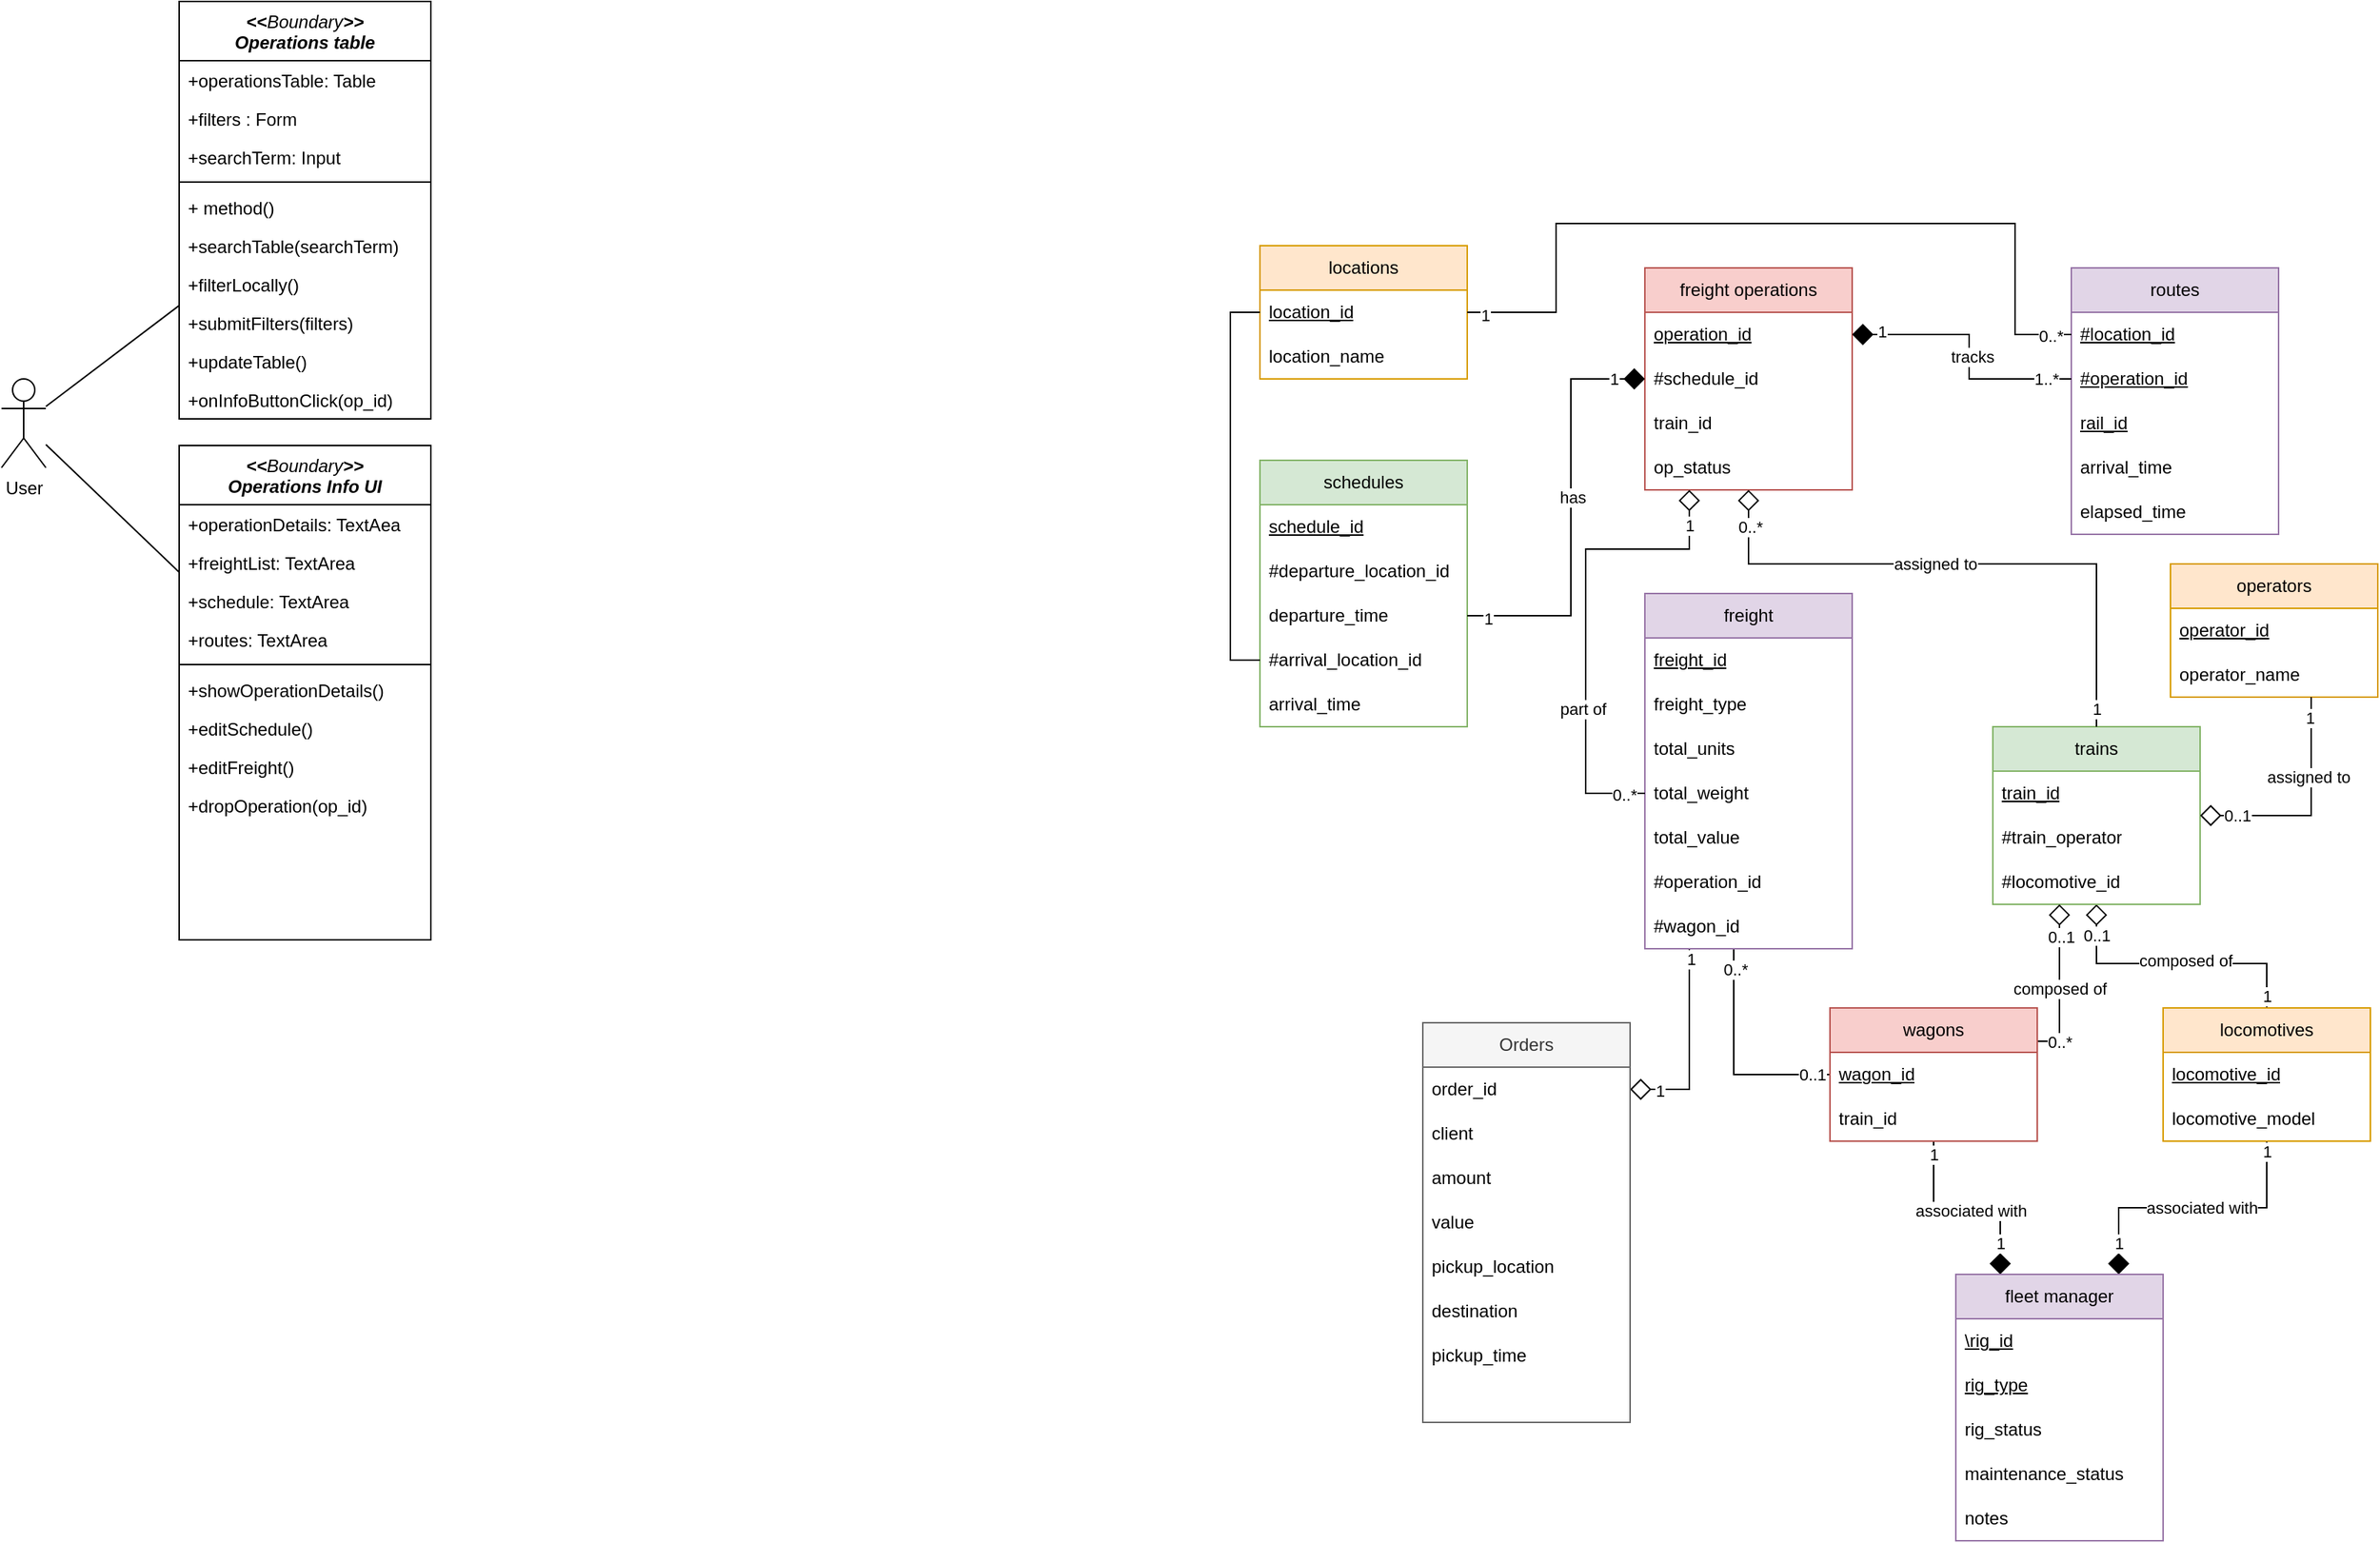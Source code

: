 <mxfile version="24.8.0">
  <diagram name="Page-1" id="gMjgaY1mDzg52uf6RHoy">
    <mxGraphModel dx="2002" dy="604" grid="1" gridSize="10" guides="1" tooltips="1" connect="1" arrows="1" fold="1" page="1" pageScale="1" pageWidth="850" pageHeight="1100" math="0" shadow="0">
      <root>
        <mxCell id="0" />
        <mxCell id="1" parent="0" />
        <mxCell id="dckKvthKJIGiGGlBJJBI-11" value="schedules" style="swimlane;fontStyle=0;childLayout=stackLayout;horizontal=1;startSize=30;horizontalStack=0;resizeParent=1;resizeParentMax=0;resizeLast=0;collapsible=1;marginBottom=0;whiteSpace=wrap;html=1;fillColor=#d5e8d4;strokeColor=#82b366;" parent="1" vertex="1">
          <mxGeometry x="50" y="320" width="140" height="180" as="geometry" />
        </mxCell>
        <mxCell id="dckKvthKJIGiGGlBJJBI-19" value="schedule_id" style="text;strokeColor=none;fillColor=none;align=left;verticalAlign=middle;spacingLeft=4;spacingRight=4;overflow=hidden;points=[[0,0.5],[1,0.5]];portConstraint=eastwest;rotatable=0;whiteSpace=wrap;html=1;fontStyle=4" parent="dckKvthKJIGiGGlBJJBI-11" vertex="1">
          <mxGeometry y="30" width="140" height="30" as="geometry" />
        </mxCell>
        <mxCell id="dckKvthKJIGiGGlBJJBI-12" value="#departure_location_id" style="text;strokeColor=none;fillColor=none;align=left;verticalAlign=middle;spacingLeft=4;spacingRight=4;overflow=hidden;points=[[0,0.5],[1,0.5]];portConstraint=eastwest;rotatable=0;whiteSpace=wrap;html=1;" parent="dckKvthKJIGiGGlBJJBI-11" vertex="1">
          <mxGeometry y="60" width="140" height="30" as="geometry" />
        </mxCell>
        <mxCell id="dckKvthKJIGiGGlBJJBI-13" value="departure_time" style="text;strokeColor=none;fillColor=none;align=left;verticalAlign=middle;spacingLeft=4;spacingRight=4;overflow=hidden;points=[[0,0.5],[1,0.5]];portConstraint=eastwest;rotatable=0;whiteSpace=wrap;html=1;" parent="dckKvthKJIGiGGlBJJBI-11" vertex="1">
          <mxGeometry y="90" width="140" height="30" as="geometry" />
        </mxCell>
        <mxCell id="dckKvthKJIGiGGlBJJBI-14" value="#arrival_location_id" style="text;strokeColor=none;fillColor=none;align=left;verticalAlign=middle;spacingLeft=4;spacingRight=4;overflow=hidden;points=[[0,0.5],[1,0.5]];portConstraint=eastwest;rotatable=0;whiteSpace=wrap;html=1;" parent="dckKvthKJIGiGGlBJJBI-11" vertex="1">
          <mxGeometry y="120" width="140" height="30" as="geometry" />
        </mxCell>
        <mxCell id="dckKvthKJIGiGGlBJJBI-15" value="arrival_time" style="text;strokeColor=none;fillColor=none;align=left;verticalAlign=middle;spacingLeft=4;spacingRight=4;overflow=hidden;points=[[0,0.5],[1,0.5]];portConstraint=eastwest;rotatable=0;whiteSpace=wrap;html=1;" parent="dckKvthKJIGiGGlBJJBI-11" vertex="1">
          <mxGeometry y="150" width="140" height="30" as="geometry" />
        </mxCell>
        <mxCell id="mVoGDaymORGoU1Vep1Mt-3" value="" style="edgeStyle=orthogonalEdgeStyle;rounded=0;orthogonalLoop=1;jettySize=auto;html=1;endArrow=diamond;endFill=0;endSize=12;" parent="1" source="dckKvthKJIGiGGlBJJBI-21" target="dckKvthKJIGiGGlBJJBI-63" edge="1">
          <mxGeometry relative="1" as="geometry" />
        </mxCell>
        <mxCell id="mVoGDaymORGoU1Vep1Mt-32" value="0..1" style="edgeLabel;html=1;align=center;verticalAlign=middle;resizable=0;points=[];" parent="mVoGDaymORGoU1Vep1Mt-3" vertex="1" connectable="0">
          <mxGeometry x="0.777" relative="1" as="geometry">
            <mxPoint as="offset" />
          </mxGeometry>
        </mxCell>
        <mxCell id="mVoGDaymORGoU1Vep1Mt-34" value="1" style="edgeLabel;html=1;align=center;verticalAlign=middle;resizable=0;points=[];" parent="mVoGDaymORGoU1Vep1Mt-3" vertex="1" connectable="0">
          <mxGeometry x="-0.907" relative="1" as="geometry">
            <mxPoint as="offset" />
          </mxGeometry>
        </mxCell>
        <mxCell id="mVoGDaymORGoU1Vep1Mt-54" value="composed of" style="edgeLabel;html=1;align=center;verticalAlign=middle;resizable=0;points=[];" parent="mVoGDaymORGoU1Vep1Mt-3" vertex="1" connectable="0">
          <mxGeometry x="-0.08" y="-2" relative="1" as="geometry">
            <mxPoint as="offset" />
          </mxGeometry>
        </mxCell>
        <mxCell id="mVoGDaymORGoU1Vep1Mt-9" style="edgeStyle=orthogonalEdgeStyle;rounded=0;orthogonalLoop=1;jettySize=auto;html=1;endArrow=diamond;endFill=1;endSize=12;" parent="1" source="dckKvthKJIGiGGlBJJBI-21" target="EsTHJTI4ClWtqilvmGCg-6" edge="1">
          <mxGeometry relative="1" as="geometry">
            <Array as="points">
              <mxPoint x="730" y="825" />
              <mxPoint x="630" y="825" />
            </Array>
          </mxGeometry>
        </mxCell>
        <mxCell id="mVoGDaymORGoU1Vep1Mt-16" value="1" style="edgeLabel;html=1;align=center;verticalAlign=middle;resizable=0;points=[];" parent="mVoGDaymORGoU1Vep1Mt-9" vertex="1" connectable="0">
          <mxGeometry x="-0.926" relative="1" as="geometry">
            <mxPoint as="offset" />
          </mxGeometry>
        </mxCell>
        <mxCell id="mVoGDaymORGoU1Vep1Mt-22" value="1" style="edgeLabel;html=1;align=center;verticalAlign=middle;resizable=0;points=[];" parent="mVoGDaymORGoU1Vep1Mt-9" vertex="1" connectable="0">
          <mxGeometry x="0.775" relative="1" as="geometry">
            <mxPoint as="offset" />
          </mxGeometry>
        </mxCell>
        <mxCell id="mVoGDaymORGoU1Vep1Mt-55" value="associated with" style="edgeLabel;html=1;align=center;verticalAlign=middle;resizable=0;points=[];" parent="mVoGDaymORGoU1Vep1Mt-9" vertex="1" connectable="0">
          <mxGeometry x="-0.058" relative="1" as="geometry">
            <mxPoint as="offset" />
          </mxGeometry>
        </mxCell>
        <mxCell id="dckKvthKJIGiGGlBJJBI-21" value="locomotives" style="swimlane;fontStyle=0;childLayout=stackLayout;horizontal=1;startSize=30;horizontalStack=0;resizeParent=1;resizeParentMax=0;resizeLast=0;collapsible=1;marginBottom=0;whiteSpace=wrap;html=1;fillColor=#ffe6cc;strokeColor=#d79b00;" parent="1" vertex="1">
          <mxGeometry x="660" y="690" width="140" height="90" as="geometry" />
        </mxCell>
        <mxCell id="dckKvthKJIGiGGlBJJBI-22" value="locomotive_id" style="text;strokeColor=none;fillColor=none;align=left;verticalAlign=middle;spacingLeft=4;spacingRight=4;overflow=hidden;points=[[0,0.5],[1,0.5]];portConstraint=eastwest;rotatable=0;whiteSpace=wrap;html=1;fontStyle=4" parent="dckKvthKJIGiGGlBJJBI-21" vertex="1">
          <mxGeometry y="30" width="140" height="30" as="geometry" />
        </mxCell>
        <mxCell id="dckKvthKJIGiGGlBJJBI-23" value="locomotive_model" style="text;strokeColor=none;fillColor=none;align=left;verticalAlign=middle;spacingLeft=4;spacingRight=4;overflow=hidden;points=[[0,0.5],[1,0.5]];portConstraint=eastwest;rotatable=0;whiteSpace=wrap;html=1;" parent="dckKvthKJIGiGGlBJJBI-21" vertex="1">
          <mxGeometry y="60" width="140" height="30" as="geometry" />
        </mxCell>
        <mxCell id="dckKvthKJIGiGGlBJJBI-26" value="freight operations" style="swimlane;fontStyle=0;childLayout=stackLayout;horizontal=1;startSize=30;horizontalStack=0;resizeParent=1;resizeParentMax=0;resizeLast=0;collapsible=1;marginBottom=0;whiteSpace=wrap;html=1;fillColor=#f8cecc;strokeColor=#b85450;" parent="1" vertex="1">
          <mxGeometry x="310" y="190" width="140" height="150" as="geometry" />
        </mxCell>
        <mxCell id="dckKvthKJIGiGGlBJJBI-27" value="operation_id" style="text;strokeColor=none;fillColor=none;align=left;verticalAlign=middle;spacingLeft=4;spacingRight=4;overflow=hidden;points=[[0,0.5],[1,0.5]];portConstraint=eastwest;rotatable=0;whiteSpace=wrap;html=1;fontStyle=4" parent="dckKvthKJIGiGGlBJJBI-26" vertex="1">
          <mxGeometry y="30" width="140" height="30" as="geometry" />
        </mxCell>
        <mxCell id="dckKvthKJIGiGGlBJJBI-28" value="#schedule_id" style="text;strokeColor=none;fillColor=none;align=left;verticalAlign=middle;spacingLeft=4;spacingRight=4;overflow=hidden;points=[[0,0.5],[1,0.5]];portConstraint=eastwest;rotatable=0;whiteSpace=wrap;html=1;" parent="dckKvthKJIGiGGlBJJBI-26" vertex="1">
          <mxGeometry y="60" width="140" height="30" as="geometry" />
        </mxCell>
        <mxCell id="dckKvthKJIGiGGlBJJBI-30" value="train_id" style="text;strokeColor=none;fillColor=none;align=left;verticalAlign=middle;spacingLeft=4;spacingRight=4;overflow=hidden;points=[[0,0.5],[1,0.5]];portConstraint=eastwest;rotatable=0;whiteSpace=wrap;html=1;" parent="dckKvthKJIGiGGlBJJBI-26" vertex="1">
          <mxGeometry y="90" width="140" height="30" as="geometry" />
        </mxCell>
        <mxCell id="dckKvthKJIGiGGlBJJBI-84" value="op_status" style="text;strokeColor=none;fillColor=none;align=left;verticalAlign=middle;spacingLeft=4;spacingRight=4;overflow=hidden;points=[[0,0.5],[1,0.5]];portConstraint=eastwest;rotatable=0;whiteSpace=wrap;html=1;" parent="dckKvthKJIGiGGlBJJBI-26" vertex="1">
          <mxGeometry y="120" width="140" height="30" as="geometry" />
        </mxCell>
        <mxCell id="dckKvthKJIGiGGlBJJBI-34" value="routes" style="swimlane;fontStyle=0;childLayout=stackLayout;horizontal=1;startSize=30;horizontalStack=0;resizeParent=1;resizeParentMax=0;resizeLast=0;collapsible=1;marginBottom=0;whiteSpace=wrap;html=1;fillColor=#e1d5e7;strokeColor=#9673a6;" parent="1" vertex="1">
          <mxGeometry x="598" y="190" width="140" height="180" as="geometry" />
        </mxCell>
        <mxCell id="dckKvthKJIGiGGlBJJBI-35" value="#location_id" style="text;strokeColor=none;fillColor=none;align=left;verticalAlign=middle;spacingLeft=4;spacingRight=4;overflow=hidden;points=[[0,0.5],[1,0.5]];portConstraint=eastwest;rotatable=0;whiteSpace=wrap;html=1;fontStyle=4" parent="dckKvthKJIGiGGlBJJBI-34" vertex="1">
          <mxGeometry y="30" width="140" height="30" as="geometry" />
        </mxCell>
        <mxCell id="dckKvthKJIGiGGlBJJBI-38" value="#operation_id" style="text;strokeColor=none;fillColor=none;align=left;verticalAlign=middle;spacingLeft=4;spacingRight=4;overflow=hidden;points=[[0,0.5],[1,0.5]];portConstraint=eastwest;rotatable=0;whiteSpace=wrap;html=1;fontStyle=4" parent="dckKvthKJIGiGGlBJJBI-34" vertex="1">
          <mxGeometry y="60" width="140" height="30" as="geometry" />
        </mxCell>
        <mxCell id="dckKvthKJIGiGGlBJJBI-103" value="&lt;div&gt;rail_id&lt;/div&gt;" style="text;strokeColor=none;fillColor=none;align=left;verticalAlign=middle;spacingLeft=4;spacingRight=4;overflow=hidden;points=[[0,0.5],[1,0.5]];portConstraint=eastwest;rotatable=0;whiteSpace=wrap;html=1;fontStyle=4" parent="dckKvthKJIGiGGlBJJBI-34" vertex="1">
          <mxGeometry y="90" width="140" height="30" as="geometry" />
        </mxCell>
        <mxCell id="dckKvthKJIGiGGlBJJBI-36" value="arrival_time" style="text;strokeColor=none;fillColor=none;align=left;verticalAlign=middle;spacingLeft=4;spacingRight=4;overflow=hidden;points=[[0,0.5],[1,0.5]];portConstraint=eastwest;rotatable=0;whiteSpace=wrap;html=1;" parent="dckKvthKJIGiGGlBJJBI-34" vertex="1">
          <mxGeometry y="120" width="140" height="30" as="geometry" />
        </mxCell>
        <mxCell id="dckKvthKJIGiGGlBJJBI-37" value="elapsed_time" style="text;strokeColor=none;fillColor=none;align=left;verticalAlign=middle;spacingLeft=4;spacingRight=4;overflow=hidden;points=[[0,0.5],[1,0.5]];portConstraint=eastwest;rotatable=0;whiteSpace=wrap;html=1;" parent="dckKvthKJIGiGGlBJJBI-34" vertex="1">
          <mxGeometry y="150" width="140" height="30" as="geometry" />
        </mxCell>
        <mxCell id="dckKvthKJIGiGGlBJJBI-39" style="edgeStyle=orthogonalEdgeStyle;rounded=0;orthogonalLoop=1;jettySize=auto;html=1;exitX=0;exitY=0.5;exitDx=0;exitDy=0;entryX=1;entryY=0.5;entryDx=0;entryDy=0;endArrow=diamond;endFill=1;endSize=12;" parent="1" source="dckKvthKJIGiGGlBJJBI-38" target="dckKvthKJIGiGGlBJJBI-27" edge="1">
          <mxGeometry relative="1" as="geometry" />
        </mxCell>
        <mxCell id="mVoGDaymORGoU1Vep1Mt-23" value="1" style="edgeLabel;html=1;align=center;verticalAlign=middle;resizable=0;points=[];" parent="dckKvthKJIGiGGlBJJBI-39" vertex="1" connectable="0">
          <mxGeometry x="0.752" y="-2" relative="1" as="geometry">
            <mxPoint x="-2" as="offset" />
          </mxGeometry>
        </mxCell>
        <mxCell id="mVoGDaymORGoU1Vep1Mt-24" value="1..*" style="edgeLabel;html=1;align=center;verticalAlign=middle;resizable=0;points=[];" parent="dckKvthKJIGiGGlBJJBI-39" vertex="1" connectable="0">
          <mxGeometry x="-0.892" relative="1" as="geometry">
            <mxPoint x="-8" as="offset" />
          </mxGeometry>
        </mxCell>
        <mxCell id="mVoGDaymORGoU1Vep1Mt-48" value="tracks" style="edgeLabel;html=1;align=center;verticalAlign=middle;resizable=0;points=[];" parent="dckKvthKJIGiGGlBJJBI-39" vertex="1" connectable="0">
          <mxGeometry x="-0.054" y="-2" relative="1" as="geometry">
            <mxPoint as="offset" />
          </mxGeometry>
        </mxCell>
        <mxCell id="mVoGDaymORGoU1Vep1Mt-10" style="edgeStyle=orthogonalEdgeStyle;rounded=0;orthogonalLoop=1;jettySize=auto;html=1;endArrow=none;endFill=0;" parent="1" source="dckKvthKJIGiGGlBJJBI-56" target="dckKvthKJIGiGGlBJJBI-70" edge="1">
          <mxGeometry relative="1" as="geometry">
            <Array as="points">
              <mxPoint x="370" y="735" />
            </Array>
          </mxGeometry>
        </mxCell>
        <mxCell id="mVoGDaymORGoU1Vep1Mt-43" value="0..1" style="edgeLabel;html=1;align=center;verticalAlign=middle;resizable=0;points=[];" parent="mVoGDaymORGoU1Vep1Mt-10" vertex="1" connectable="0">
          <mxGeometry x="0.833" relative="1" as="geometry">
            <mxPoint as="offset" />
          </mxGeometry>
        </mxCell>
        <mxCell id="mVoGDaymORGoU1Vep1Mt-44" value="0..*" style="edgeLabel;html=1;align=center;verticalAlign=middle;resizable=0;points=[];" parent="mVoGDaymORGoU1Vep1Mt-10" vertex="1" connectable="0">
          <mxGeometry x="-0.822" y="1" relative="1" as="geometry">
            <mxPoint as="offset" />
          </mxGeometry>
        </mxCell>
        <mxCell id="mVoGDaymORGoU1Vep1Mt-66" style="edgeStyle=orthogonalEdgeStyle;rounded=0;orthogonalLoop=1;jettySize=auto;html=1;endArrow=diamond;endFill=0;endSize=12;" parent="1" source="dckKvthKJIGiGGlBJJBI-56" target="mVoGDaymORGoU1Vep1Mt-58" edge="1">
          <mxGeometry relative="1" as="geometry">
            <Array as="points">
              <mxPoint x="340" y="745" />
              <mxPoint x="300" y="745" />
            </Array>
          </mxGeometry>
        </mxCell>
        <mxCell id="mVoGDaymORGoU1Vep1Mt-67" value="1" style="edgeLabel;html=1;align=center;verticalAlign=middle;resizable=0;points=[];" parent="mVoGDaymORGoU1Vep1Mt-66" vertex="1" connectable="0">
          <mxGeometry x="-0.896" y="1" relative="1" as="geometry">
            <mxPoint as="offset" />
          </mxGeometry>
        </mxCell>
        <mxCell id="mVoGDaymORGoU1Vep1Mt-68" value="1" style="edgeLabel;html=1;align=center;verticalAlign=middle;resizable=0;points=[];" parent="mVoGDaymORGoU1Vep1Mt-66" vertex="1" connectable="0">
          <mxGeometry x="0.805" y="1" relative="1" as="geometry">
            <mxPoint x="7" as="offset" />
          </mxGeometry>
        </mxCell>
        <mxCell id="dckKvthKJIGiGGlBJJBI-56" value="freight" style="swimlane;fontStyle=0;childLayout=stackLayout;horizontal=1;startSize=30;horizontalStack=0;resizeParent=1;resizeParentMax=0;resizeLast=0;collapsible=1;marginBottom=0;whiteSpace=wrap;html=1;fillColor=#e1d5e7;strokeColor=#9673a6;" parent="1" vertex="1">
          <mxGeometry x="310" y="410" width="140" height="240" as="geometry" />
        </mxCell>
        <mxCell id="dckKvthKJIGiGGlBJJBI-57" value="freight_id" style="text;strokeColor=none;fillColor=none;align=left;verticalAlign=middle;spacingLeft=4;spacingRight=4;overflow=hidden;points=[[0,0.5],[1,0.5]];portConstraint=eastwest;rotatable=0;whiteSpace=wrap;html=1;fontStyle=4" parent="dckKvthKJIGiGGlBJJBI-56" vertex="1">
          <mxGeometry y="30" width="140" height="30" as="geometry" />
        </mxCell>
        <mxCell id="dckKvthKJIGiGGlBJJBI-58" value="freight_type" style="text;strokeColor=none;fillColor=none;align=left;verticalAlign=middle;spacingLeft=4;spacingRight=4;overflow=hidden;points=[[0,0.5],[1,0.5]];portConstraint=eastwest;rotatable=0;whiteSpace=wrap;html=1;" parent="dckKvthKJIGiGGlBJJBI-56" vertex="1">
          <mxGeometry y="60" width="140" height="30" as="geometry" />
        </mxCell>
        <mxCell id="dckKvthKJIGiGGlBJJBI-59" value="total_units" style="text;strokeColor=none;fillColor=none;align=left;verticalAlign=middle;spacingLeft=4;spacingRight=4;overflow=hidden;points=[[0,0.5],[1,0.5]];portConstraint=eastwest;rotatable=0;whiteSpace=wrap;html=1;" parent="dckKvthKJIGiGGlBJJBI-56" vertex="1">
          <mxGeometry y="90" width="140" height="30" as="geometry" />
        </mxCell>
        <mxCell id="dckKvthKJIGiGGlBJJBI-60" value="total_weight" style="text;strokeColor=none;fillColor=none;align=left;verticalAlign=middle;spacingLeft=4;spacingRight=4;overflow=hidden;points=[[0,0.5],[1,0.5]];portConstraint=eastwest;rotatable=0;whiteSpace=wrap;html=1;" parent="dckKvthKJIGiGGlBJJBI-56" vertex="1">
          <mxGeometry y="120" width="140" height="30" as="geometry" />
        </mxCell>
        <mxCell id="dckKvthKJIGiGGlBJJBI-61" value="total_value" style="text;strokeColor=none;fillColor=none;align=left;verticalAlign=middle;spacingLeft=4;spacingRight=4;overflow=hidden;points=[[0,0.5],[1,0.5]];portConstraint=eastwest;rotatable=0;whiteSpace=wrap;html=1;" parent="dckKvthKJIGiGGlBJJBI-56" vertex="1">
          <mxGeometry y="150" width="140" height="30" as="geometry" />
        </mxCell>
        <mxCell id="dckKvthKJIGiGGlBJJBI-85" value="#operation_id" style="text;strokeColor=none;fillColor=none;align=left;verticalAlign=middle;spacingLeft=4;spacingRight=4;overflow=hidden;points=[[0,0.5],[1,0.5]];portConstraint=eastwest;rotatable=0;whiteSpace=wrap;html=1;" parent="dckKvthKJIGiGGlBJJBI-56" vertex="1">
          <mxGeometry y="180" width="140" height="30" as="geometry" />
        </mxCell>
        <mxCell id="dckKvthKJIGiGGlBJJBI-86" value="#wagon_id" style="text;strokeColor=none;fillColor=none;align=left;verticalAlign=middle;spacingLeft=4;spacingRight=4;overflow=hidden;points=[[0,0.5],[1,0.5]];portConstraint=eastwest;rotatable=0;whiteSpace=wrap;html=1;" parent="dckKvthKJIGiGGlBJJBI-56" vertex="1">
          <mxGeometry y="210" width="140" height="30" as="geometry" />
        </mxCell>
        <mxCell id="dckKvthKJIGiGGlBJJBI-62" style="edgeStyle=orthogonalEdgeStyle;rounded=0;orthogonalLoop=1;jettySize=auto;html=1;exitX=0;exitY=0.5;exitDx=0;exitDy=0;entryX=0;entryY=0.5;entryDx=0;entryDy=0;" parent="1" target="dckKvthKJIGiGGlBJJBI-57" edge="1">
          <mxGeometry relative="1" as="geometry" />
        </mxCell>
        <mxCell id="dckKvthKJIGiGGlBJJBI-63" value="trains" style="swimlane;fontStyle=0;childLayout=stackLayout;horizontal=1;startSize=30;horizontalStack=0;resizeParent=1;resizeParentMax=0;resizeLast=0;collapsible=1;marginBottom=0;whiteSpace=wrap;html=1;fillColor=#d5e8d4;strokeColor=#82b366;" parent="1" vertex="1">
          <mxGeometry x="545" y="500" width="140" height="120" as="geometry" />
        </mxCell>
        <mxCell id="dckKvthKJIGiGGlBJJBI-64" value="train_id" style="text;strokeColor=none;fillColor=none;align=left;verticalAlign=middle;spacingLeft=4;spacingRight=4;overflow=hidden;points=[[0,0.5],[1,0.5]];portConstraint=eastwest;rotatable=0;whiteSpace=wrap;html=1;fontStyle=4" parent="dckKvthKJIGiGGlBJJBI-63" vertex="1">
          <mxGeometry y="30" width="140" height="30" as="geometry" />
        </mxCell>
        <mxCell id="dckKvthKJIGiGGlBJJBI-65" value="#train_operator" style="text;strokeColor=none;fillColor=none;align=left;verticalAlign=middle;spacingLeft=4;spacingRight=4;overflow=hidden;points=[[0,0.5],[1,0.5]];portConstraint=eastwest;rotatable=0;whiteSpace=wrap;html=1;" parent="dckKvthKJIGiGGlBJJBI-63" vertex="1">
          <mxGeometry y="60" width="140" height="30" as="geometry" />
        </mxCell>
        <mxCell id="dckKvthKJIGiGGlBJJBI-66" value="#locomotive_id" style="text;strokeColor=none;fillColor=none;align=left;verticalAlign=middle;spacingLeft=4;spacingRight=4;overflow=hidden;points=[[0,0.5],[1,0.5]];portConstraint=eastwest;rotatable=0;whiteSpace=wrap;html=1;" parent="dckKvthKJIGiGGlBJJBI-63" vertex="1">
          <mxGeometry y="90" width="140" height="30" as="geometry" />
        </mxCell>
        <mxCell id="mVoGDaymORGoU1Vep1Mt-2" style="edgeStyle=orthogonalEdgeStyle;rounded=0;orthogonalLoop=1;jettySize=auto;html=1;exitX=1;exitY=0.25;exitDx=0;exitDy=0;endArrow=diamond;endFill=0;endSize=12;" parent="1" source="dckKvthKJIGiGGlBJJBI-70" target="dckKvthKJIGiGGlBJJBI-63" edge="1">
          <mxGeometry relative="1" as="geometry">
            <Array as="points">
              <mxPoint x="590" y="713" />
            </Array>
          </mxGeometry>
        </mxCell>
        <mxCell id="mVoGDaymORGoU1Vep1Mt-35" value="0..1" style="edgeLabel;html=1;align=center;verticalAlign=middle;resizable=0;points=[];" parent="mVoGDaymORGoU1Vep1Mt-2" vertex="1" connectable="0">
          <mxGeometry x="0.595" y="-1" relative="1" as="geometry">
            <mxPoint as="offset" />
          </mxGeometry>
        </mxCell>
        <mxCell id="mVoGDaymORGoU1Vep1Mt-37" value="0..*" style="edgeLabel;html=1;align=center;verticalAlign=middle;resizable=0;points=[];" parent="mVoGDaymORGoU1Vep1Mt-2" vertex="1" connectable="0">
          <mxGeometry x="-0.721" relative="1" as="geometry">
            <mxPoint as="offset" />
          </mxGeometry>
        </mxCell>
        <mxCell id="mVoGDaymORGoU1Vep1Mt-53" value="composed of" style="edgeLabel;html=1;align=center;verticalAlign=middle;resizable=0;points=[];" parent="mVoGDaymORGoU1Vep1Mt-2" vertex="1" connectable="0">
          <mxGeometry x="-0.064" relative="1" as="geometry">
            <mxPoint as="offset" />
          </mxGeometry>
        </mxCell>
        <mxCell id="mVoGDaymORGoU1Vep1Mt-8" style="edgeStyle=orthogonalEdgeStyle;rounded=0;orthogonalLoop=1;jettySize=auto;html=1;endArrow=diamond;endFill=1;endSize=12;" parent="1" source="dckKvthKJIGiGGlBJJBI-70" target="EsTHJTI4ClWtqilvmGCg-6" edge="1">
          <mxGeometry relative="1" as="geometry">
            <Array as="points">
              <mxPoint x="505" y="825" />
              <mxPoint x="550" y="825" />
            </Array>
          </mxGeometry>
        </mxCell>
        <mxCell id="mVoGDaymORGoU1Vep1Mt-18" value="&lt;div&gt;1&lt;/div&gt;" style="edgeLabel;html=1;align=center;verticalAlign=middle;resizable=0;points=[];" parent="mVoGDaymORGoU1Vep1Mt-8" vertex="1" connectable="0">
          <mxGeometry x="-0.873" relative="1" as="geometry">
            <mxPoint as="offset" />
          </mxGeometry>
        </mxCell>
        <mxCell id="mVoGDaymORGoU1Vep1Mt-21" value="1" style="edgeLabel;html=1;align=center;verticalAlign=middle;resizable=0;points=[];" parent="mVoGDaymORGoU1Vep1Mt-8" vertex="1" connectable="0">
          <mxGeometry x="0.689" relative="1" as="geometry">
            <mxPoint as="offset" />
          </mxGeometry>
        </mxCell>
        <mxCell id="mVoGDaymORGoU1Vep1Mt-56" value="associated with" style="edgeLabel;html=1;align=center;verticalAlign=middle;resizable=0;points=[];" parent="mVoGDaymORGoU1Vep1Mt-8" vertex="1" connectable="0">
          <mxGeometry x="0.033" y="-2" relative="1" as="geometry">
            <mxPoint as="offset" />
          </mxGeometry>
        </mxCell>
        <mxCell id="dckKvthKJIGiGGlBJJBI-70" value="wagons" style="swimlane;fontStyle=0;childLayout=stackLayout;horizontal=1;startSize=30;horizontalStack=0;resizeParent=1;resizeParentMax=0;resizeLast=0;collapsible=1;marginBottom=0;whiteSpace=wrap;html=1;fillColor=#f8cecc;strokeColor=#b85450;" parent="1" vertex="1">
          <mxGeometry x="435" y="690" width="140" height="90" as="geometry" />
        </mxCell>
        <mxCell id="dckKvthKJIGiGGlBJJBI-71" value="wagon_id" style="text;strokeColor=none;fillColor=none;align=left;verticalAlign=middle;spacingLeft=4;spacingRight=4;overflow=hidden;points=[[0,0.5],[1,0.5]];portConstraint=eastwest;rotatable=0;whiteSpace=wrap;html=1;fontStyle=4" parent="dckKvthKJIGiGGlBJJBI-70" vertex="1">
          <mxGeometry y="30" width="140" height="30" as="geometry" />
        </mxCell>
        <mxCell id="dckKvthKJIGiGGlBJJBI-73" value="train_id" style="text;strokeColor=none;fillColor=none;align=left;verticalAlign=middle;spacingLeft=4;spacingRight=4;overflow=hidden;points=[[0,0.5],[1,0.5]];portConstraint=eastwest;rotatable=0;whiteSpace=wrap;html=1;" parent="dckKvthKJIGiGGlBJJBI-70" vertex="1">
          <mxGeometry y="60" width="140" height="30" as="geometry" />
        </mxCell>
        <mxCell id="dckKvthKJIGiGGlBJJBI-76" value="operators" style="swimlane;fontStyle=0;childLayout=stackLayout;horizontal=1;startSize=30;horizontalStack=0;resizeParent=1;resizeParentMax=0;resizeLast=0;collapsible=1;marginBottom=0;whiteSpace=wrap;html=1;fillColor=#ffe6cc;strokeColor=#d79b00;" parent="1" vertex="1">
          <mxGeometry x="665" y="390" width="140" height="90" as="geometry" />
        </mxCell>
        <mxCell id="dckKvthKJIGiGGlBJJBI-77" value="operator_id" style="text;strokeColor=none;fillColor=none;align=left;verticalAlign=middle;spacingLeft=4;spacingRight=4;overflow=hidden;points=[[0,0.5],[1,0.5]];portConstraint=eastwest;rotatable=0;whiteSpace=wrap;html=1;fontStyle=4" parent="dckKvthKJIGiGGlBJJBI-76" vertex="1">
          <mxGeometry y="30" width="140" height="30" as="geometry" />
        </mxCell>
        <mxCell id="dckKvthKJIGiGGlBJJBI-78" value="operator_name" style="text;strokeColor=none;fillColor=none;align=left;verticalAlign=middle;spacingLeft=4;spacingRight=4;overflow=hidden;points=[[0,0.5],[1,0.5]];portConstraint=eastwest;rotatable=0;whiteSpace=wrap;html=1;" parent="dckKvthKJIGiGGlBJJBI-76" vertex="1">
          <mxGeometry y="60" width="140" height="30" as="geometry" />
        </mxCell>
        <mxCell id="dckKvthKJIGiGGlBJJBI-83" style="edgeStyle=orthogonalEdgeStyle;rounded=0;orthogonalLoop=1;jettySize=auto;html=1;entryX=0;entryY=0.5;entryDx=0;entryDy=0;" parent="1" target="dckKvthKJIGiGGlBJJBI-57" edge="1">
          <mxGeometry relative="1" as="geometry" />
        </mxCell>
        <mxCell id="EsTHJTI4ClWtqilvmGCg-6" value="fleet manager" style="swimlane;fontStyle=0;childLayout=stackLayout;horizontal=1;startSize=30;horizontalStack=0;resizeParent=1;resizeParentMax=0;resizeLast=0;collapsible=1;marginBottom=0;whiteSpace=wrap;html=1;fillColor=#e1d5e7;strokeColor=#9673a6;" parent="1" vertex="1">
          <mxGeometry x="520" y="870" width="140" height="180" as="geometry" />
        </mxCell>
        <mxCell id="EsTHJTI4ClWtqilvmGCg-7" value="&lt;u&gt;\rig_id&lt;/u&gt;" style="text;strokeColor=none;fillColor=none;align=left;verticalAlign=middle;spacingLeft=4;spacingRight=4;overflow=hidden;points=[[0,0.5],[1,0.5]];portConstraint=eastwest;rotatable=0;whiteSpace=wrap;html=1;" parent="EsTHJTI4ClWtqilvmGCg-6" vertex="1">
          <mxGeometry y="30" width="140" height="30" as="geometry" />
        </mxCell>
        <mxCell id="EsTHJTI4ClWtqilvmGCg-22" value="&lt;u&gt;rig_type&lt;/u&gt;" style="text;strokeColor=none;fillColor=none;align=left;verticalAlign=middle;spacingLeft=4;spacingRight=4;overflow=hidden;points=[[0,0.5],[1,0.5]];portConstraint=eastwest;rotatable=0;whiteSpace=wrap;html=1;" parent="EsTHJTI4ClWtqilvmGCg-6" vertex="1">
          <mxGeometry y="60" width="140" height="30" as="geometry" />
        </mxCell>
        <mxCell id="EsTHJTI4ClWtqilvmGCg-8" value="rig_status" style="text;strokeColor=none;fillColor=none;align=left;verticalAlign=middle;spacingLeft=4;spacingRight=4;overflow=hidden;points=[[0,0.5],[1,0.5]];portConstraint=eastwest;rotatable=0;whiteSpace=wrap;html=1;" parent="EsTHJTI4ClWtqilvmGCg-6" vertex="1">
          <mxGeometry y="90" width="140" height="30" as="geometry" />
        </mxCell>
        <mxCell id="EsTHJTI4ClWtqilvmGCg-9" value="maintenance_status" style="text;strokeColor=none;fillColor=none;align=left;verticalAlign=middle;spacingLeft=4;spacingRight=4;overflow=hidden;points=[[0,0.5],[1,0.5]];portConstraint=eastwest;rotatable=0;whiteSpace=wrap;html=1;" parent="EsTHJTI4ClWtqilvmGCg-6" vertex="1">
          <mxGeometry y="120" width="140" height="30" as="geometry" />
        </mxCell>
        <mxCell id="EsTHJTI4ClWtqilvmGCg-10" value="notes" style="text;strokeColor=none;fillColor=none;align=left;verticalAlign=middle;spacingLeft=4;spacingRight=4;overflow=hidden;points=[[0,0.5],[1,0.5]];portConstraint=eastwest;rotatable=0;whiteSpace=wrap;html=1;" parent="EsTHJTI4ClWtqilvmGCg-6" vertex="1">
          <mxGeometry y="150" width="140" height="30" as="geometry" />
        </mxCell>
        <mxCell id="EsTHJTI4ClWtqilvmGCg-14" value="locations" style="swimlane;fontStyle=0;childLayout=stackLayout;horizontal=1;startSize=30;horizontalStack=0;resizeParent=1;resizeParentMax=0;resizeLast=0;collapsible=1;marginBottom=0;whiteSpace=wrap;html=1;fillColor=#ffe6cc;strokeColor=#d79b00;" parent="1" vertex="1">
          <mxGeometry x="50" y="175" width="140" height="90" as="geometry" />
        </mxCell>
        <mxCell id="EsTHJTI4ClWtqilvmGCg-15" value="&lt;u&gt;location_id&lt;/u&gt;" style="text;strokeColor=none;fillColor=none;align=left;verticalAlign=middle;spacingLeft=4;spacingRight=4;overflow=hidden;points=[[0,0.5],[1,0.5]];portConstraint=eastwest;rotatable=0;whiteSpace=wrap;html=1;" parent="EsTHJTI4ClWtqilvmGCg-14" vertex="1">
          <mxGeometry y="30" width="140" height="30" as="geometry" />
        </mxCell>
        <mxCell id="EsTHJTI4ClWtqilvmGCg-16" value="location_name" style="text;strokeColor=none;fillColor=none;align=left;verticalAlign=middle;spacingLeft=4;spacingRight=4;overflow=hidden;points=[[0,0.5],[1,0.5]];portConstraint=eastwest;rotatable=0;whiteSpace=wrap;html=1;" parent="EsTHJTI4ClWtqilvmGCg-14" vertex="1">
          <mxGeometry y="60" width="140" height="30" as="geometry" />
        </mxCell>
        <mxCell id="EsTHJTI4ClWtqilvmGCg-20" style="edgeStyle=orthogonalEdgeStyle;rounded=0;orthogonalLoop=1;jettySize=auto;html=1;exitX=0;exitY=0.5;exitDx=0;exitDy=0;endArrow=none;endFill=0;" parent="1" source="dckKvthKJIGiGGlBJJBI-14" target="EsTHJTI4ClWtqilvmGCg-14" edge="1">
          <mxGeometry relative="1" as="geometry">
            <Array as="points">
              <mxPoint x="30" y="455" />
              <mxPoint x="30" y="220" />
            </Array>
          </mxGeometry>
        </mxCell>
        <mxCell id="EsTHJTI4ClWtqilvmGCg-21" style="edgeStyle=orthogonalEdgeStyle;rounded=0;orthogonalLoop=1;jettySize=auto;html=1;exitX=0;exitY=0.5;exitDx=0;exitDy=0;endArrow=none;endFill=0;" parent="1" source="dckKvthKJIGiGGlBJJBI-35" target="EsTHJTI4ClWtqilvmGCg-14" edge="1">
          <mxGeometry relative="1" as="geometry">
            <Array as="points">
              <mxPoint x="560" y="235" />
              <mxPoint x="560" y="160" />
              <mxPoint x="250" y="160" />
              <mxPoint x="250" y="220" />
            </Array>
            <mxPoint x="220" y="190" as="targetPoint" />
          </mxGeometry>
        </mxCell>
        <mxCell id="mVoGDaymORGoU1Vep1Mt-38" value="0..*" style="edgeLabel;html=1;align=center;verticalAlign=middle;resizable=0;points=[];" parent="EsTHJTI4ClWtqilvmGCg-21" vertex="1" connectable="0">
          <mxGeometry x="-0.949" y="1" relative="1" as="geometry">
            <mxPoint as="offset" />
          </mxGeometry>
        </mxCell>
        <mxCell id="mVoGDaymORGoU1Vep1Mt-40" value="1" style="edgeLabel;html=1;align=center;verticalAlign=middle;resizable=0;points=[];" parent="EsTHJTI4ClWtqilvmGCg-21" vertex="1" connectable="0">
          <mxGeometry x="0.958" y="2" relative="1" as="geometry">
            <mxPoint as="offset" />
          </mxGeometry>
        </mxCell>
        <mxCell id="mVoGDaymORGoU1Vep1Mt-4" style="edgeStyle=orthogonalEdgeStyle;rounded=0;orthogonalLoop=1;jettySize=auto;html=1;exitX=0.5;exitY=0;exitDx=0;exitDy=0;endArrow=diamond;endFill=0;endSize=12;" parent="1" source="dckKvthKJIGiGGlBJJBI-63" target="dckKvthKJIGiGGlBJJBI-26" edge="1">
          <mxGeometry relative="1" as="geometry">
            <Array as="points">
              <mxPoint x="615" y="390" />
              <mxPoint x="380" y="390" />
            </Array>
          </mxGeometry>
        </mxCell>
        <mxCell id="mVoGDaymORGoU1Vep1Mt-27" value="0..*" style="edgeLabel;html=1;align=center;verticalAlign=middle;resizable=0;points=[];" parent="mVoGDaymORGoU1Vep1Mt-4" vertex="1" connectable="0">
          <mxGeometry x="0.873" y="-1" relative="1" as="geometry">
            <mxPoint as="offset" />
          </mxGeometry>
        </mxCell>
        <mxCell id="mVoGDaymORGoU1Vep1Mt-28" value="1" style="edgeLabel;html=1;align=center;verticalAlign=middle;resizable=0;points=[];" parent="mVoGDaymORGoU1Vep1Mt-4" vertex="1" connectable="0">
          <mxGeometry x="-0.939" relative="1" as="geometry">
            <mxPoint as="offset" />
          </mxGeometry>
        </mxCell>
        <mxCell id="mVoGDaymORGoU1Vep1Mt-49" value="assigned to" style="edgeLabel;html=1;align=center;verticalAlign=middle;resizable=0;points=[];" parent="mVoGDaymORGoU1Vep1Mt-4" vertex="1" connectable="0">
          <mxGeometry x="0.111" relative="1" as="geometry">
            <mxPoint as="offset" />
          </mxGeometry>
        </mxCell>
        <mxCell id="mVoGDaymORGoU1Vep1Mt-5" style="edgeStyle=orthogonalEdgeStyle;rounded=0;orthogonalLoop=1;jettySize=auto;html=1;endArrow=diamond;endFill=0;endSize=12;" parent="1" source="dckKvthKJIGiGGlBJJBI-60" target="dckKvthKJIGiGGlBJJBI-26" edge="1">
          <mxGeometry relative="1" as="geometry">
            <Array as="points">
              <mxPoint x="270" y="545" />
              <mxPoint x="270" y="380" />
              <mxPoint x="340" y="380" />
            </Array>
          </mxGeometry>
        </mxCell>
        <mxCell id="mVoGDaymORGoU1Vep1Mt-25" value="&lt;div&gt;1&lt;/div&gt;" style="edgeLabel;html=1;align=center;verticalAlign=middle;resizable=0;points=[];" parent="mVoGDaymORGoU1Vep1Mt-5" vertex="1" connectable="0">
          <mxGeometry x="0.847" relative="1" as="geometry">
            <mxPoint as="offset" />
          </mxGeometry>
        </mxCell>
        <mxCell id="mVoGDaymORGoU1Vep1Mt-26" value="0..*" style="edgeLabel;html=1;align=center;verticalAlign=middle;resizable=0;points=[];" parent="mVoGDaymORGoU1Vep1Mt-5" vertex="1" connectable="0">
          <mxGeometry x="-0.911" y="1" relative="1" as="geometry">
            <mxPoint as="offset" />
          </mxGeometry>
        </mxCell>
        <mxCell id="mVoGDaymORGoU1Vep1Mt-50" value="part of" style="edgeLabel;html=1;align=center;verticalAlign=middle;resizable=0;points=[];" parent="mVoGDaymORGoU1Vep1Mt-5" vertex="1" connectable="0">
          <mxGeometry x="-0.383" y="2" relative="1" as="geometry">
            <mxPoint as="offset" />
          </mxGeometry>
        </mxCell>
        <mxCell id="mVoGDaymORGoU1Vep1Mt-6" style="edgeStyle=orthogonalEdgeStyle;rounded=0;orthogonalLoop=1;jettySize=auto;html=1;endArrow=diamond;endFill=1;strokeWidth=1;endSize=12;" parent="1" source="dckKvthKJIGiGGlBJJBI-13" target="dckKvthKJIGiGGlBJJBI-26" edge="1">
          <mxGeometry relative="1" as="geometry">
            <Array as="points">
              <mxPoint x="260" y="425" />
              <mxPoint x="260" y="265" />
            </Array>
          </mxGeometry>
        </mxCell>
        <mxCell id="mVoGDaymORGoU1Vep1Mt-45" value="1" style="edgeLabel;html=1;align=center;verticalAlign=middle;resizable=0;points=[];" parent="mVoGDaymORGoU1Vep1Mt-6" vertex="1" connectable="0">
          <mxGeometry x="0.848" relative="1" as="geometry">
            <mxPoint as="offset" />
          </mxGeometry>
        </mxCell>
        <mxCell id="mVoGDaymORGoU1Vep1Mt-46" value="1" style="edgeLabel;html=1;align=center;verticalAlign=middle;resizable=0;points=[];" parent="mVoGDaymORGoU1Vep1Mt-6" vertex="1" connectable="0">
          <mxGeometry x="-0.904" y="-2" relative="1" as="geometry">
            <mxPoint as="offset" />
          </mxGeometry>
        </mxCell>
        <mxCell id="mVoGDaymORGoU1Vep1Mt-47" value="has" style="edgeLabel;html=1;align=center;verticalAlign=middle;resizable=0;points=[];" parent="mVoGDaymORGoU1Vep1Mt-6" vertex="1" connectable="0">
          <mxGeometry x="0.075" y="-1" relative="1" as="geometry">
            <mxPoint as="offset" />
          </mxGeometry>
        </mxCell>
        <mxCell id="mVoGDaymORGoU1Vep1Mt-7" style="edgeStyle=orthogonalEdgeStyle;rounded=0;orthogonalLoop=1;jettySize=auto;html=1;endArrow=diamond;endFill=0;endSize=12;" parent="1" source="dckKvthKJIGiGGlBJJBI-76" target="dckKvthKJIGiGGlBJJBI-63" edge="1">
          <mxGeometry relative="1" as="geometry">
            <mxPoint x="780" y="510" as="sourcePoint" />
            <Array as="points">
              <mxPoint x="760" y="560" />
            </Array>
          </mxGeometry>
        </mxCell>
        <mxCell id="mVoGDaymORGoU1Vep1Mt-29" value="1" style="edgeLabel;html=1;align=center;verticalAlign=middle;resizable=0;points=[];" parent="mVoGDaymORGoU1Vep1Mt-7" vertex="1" connectable="0">
          <mxGeometry x="-0.819" y="-1" relative="1" as="geometry">
            <mxPoint as="offset" />
          </mxGeometry>
        </mxCell>
        <mxCell id="mVoGDaymORGoU1Vep1Mt-30" value="0..1" style="edgeLabel;html=1;align=center;verticalAlign=middle;resizable=0;points=[];" parent="mVoGDaymORGoU1Vep1Mt-7" vertex="1" connectable="0">
          <mxGeometry x="0.716" relative="1" as="geometry">
            <mxPoint x="3" as="offset" />
          </mxGeometry>
        </mxCell>
        <mxCell id="mVoGDaymORGoU1Vep1Mt-51" value="assigned to" style="edgeLabel;html=1;align=center;verticalAlign=middle;resizable=0;points=[];" parent="mVoGDaymORGoU1Vep1Mt-7" vertex="1" connectable="0">
          <mxGeometry x="-0.302" y="-2" relative="1" as="geometry">
            <mxPoint as="offset" />
          </mxGeometry>
        </mxCell>
        <mxCell id="mVoGDaymORGoU1Vep1Mt-58" value="Orders" style="swimlane;fontStyle=0;childLayout=stackLayout;horizontal=1;startSize=30;horizontalStack=0;resizeParent=1;resizeParentMax=0;resizeLast=0;collapsible=1;marginBottom=0;whiteSpace=wrap;html=1;fillColor=#f5f5f5;strokeColor=#666666;fontColor=#333333;" parent="1" vertex="1">
          <mxGeometry x="160" y="700" width="140" height="270" as="geometry" />
        </mxCell>
        <mxCell id="mVoGDaymORGoU1Vep1Mt-59" value="order_id" style="text;strokeColor=none;fillColor=none;align=left;verticalAlign=middle;spacingLeft=4;spacingRight=4;overflow=hidden;points=[[0,0.5],[1,0.5]];portConstraint=eastwest;rotatable=0;whiteSpace=wrap;html=1;" parent="mVoGDaymORGoU1Vep1Mt-58" vertex="1">
          <mxGeometry y="30" width="140" height="30" as="geometry" />
        </mxCell>
        <mxCell id="mVoGDaymORGoU1Vep1Mt-60" value="client" style="text;strokeColor=none;fillColor=none;align=left;verticalAlign=middle;spacingLeft=4;spacingRight=4;overflow=hidden;points=[[0,0.5],[1,0.5]];portConstraint=eastwest;rotatable=0;whiteSpace=wrap;html=1;" parent="mVoGDaymORGoU1Vep1Mt-58" vertex="1">
          <mxGeometry y="60" width="140" height="30" as="geometry" />
        </mxCell>
        <mxCell id="mVoGDaymORGoU1Vep1Mt-61" value="amount" style="text;strokeColor=none;fillColor=none;align=left;verticalAlign=middle;spacingLeft=4;spacingRight=4;overflow=hidden;points=[[0,0.5],[1,0.5]];portConstraint=eastwest;rotatable=0;whiteSpace=wrap;html=1;" parent="mVoGDaymORGoU1Vep1Mt-58" vertex="1">
          <mxGeometry y="90" width="140" height="30" as="geometry" />
        </mxCell>
        <mxCell id="mVoGDaymORGoU1Vep1Mt-62" value="value" style="text;strokeColor=none;fillColor=none;align=left;verticalAlign=middle;spacingLeft=4;spacingRight=4;overflow=hidden;points=[[0,0.5],[1,0.5]];portConstraint=eastwest;rotatable=0;whiteSpace=wrap;html=1;" parent="mVoGDaymORGoU1Vep1Mt-58" vertex="1">
          <mxGeometry y="120" width="140" height="30" as="geometry" />
        </mxCell>
        <mxCell id="mVoGDaymORGoU1Vep1Mt-63" value="pickup_location" style="text;strokeColor=none;fillColor=none;align=left;verticalAlign=middle;spacingLeft=4;spacingRight=4;overflow=hidden;points=[[0,0.5],[1,0.5]];portConstraint=eastwest;rotatable=0;whiteSpace=wrap;html=1;" parent="mVoGDaymORGoU1Vep1Mt-58" vertex="1">
          <mxGeometry y="150" width="140" height="30" as="geometry" />
        </mxCell>
        <mxCell id="mVoGDaymORGoU1Vep1Mt-64" value="destination" style="text;strokeColor=none;fillColor=none;align=left;verticalAlign=middle;spacingLeft=4;spacingRight=4;overflow=hidden;points=[[0,0.5],[1,0.5]];portConstraint=eastwest;rotatable=0;whiteSpace=wrap;html=1;" parent="mVoGDaymORGoU1Vep1Mt-58" vertex="1">
          <mxGeometry y="180" width="140" height="30" as="geometry" />
        </mxCell>
        <mxCell id="mVoGDaymORGoU1Vep1Mt-65" value="pickup_time" style="text;strokeColor=none;fillColor=none;align=left;verticalAlign=middle;spacingLeft=4;spacingRight=4;overflow=hidden;points=[[0,0.5],[1,0.5]];portConstraint=eastwest;rotatable=0;whiteSpace=wrap;html=1;" parent="mVoGDaymORGoU1Vep1Mt-58" vertex="1">
          <mxGeometry y="210" width="140" height="30" as="geometry" />
        </mxCell>
        <mxCell id="mVoGDaymORGoU1Vep1Mt-69" style="text;strokeColor=none;fillColor=none;align=left;verticalAlign=middle;spacingLeft=4;spacingRight=4;overflow=hidden;points=[[0,0.5],[1,0.5]];portConstraint=eastwest;rotatable=0;whiteSpace=wrap;html=1;shadow=0;" parent="mVoGDaymORGoU1Vep1Mt-58" vertex="1">
          <mxGeometry y="240" width="140" height="30" as="geometry" />
        </mxCell>
        <mxCell id="psdVQzETQO3ukrBjT4iN-1" value="&lt;div&gt;&lt;i&gt;&amp;lt;&amp;lt;&lt;span style=&quot;font-weight: normal;&quot;&gt;Boundary&lt;/span&gt;&amp;gt;&amp;gt;&lt;/i&gt;&lt;/div&gt;&lt;div&gt;&lt;i&gt;Operations table&lt;br&gt;&lt;/i&gt;&lt;/div&gt;" style="swimlane;fontStyle=1;align=center;verticalAlign=top;childLayout=stackLayout;horizontal=1;startSize=40;horizontalStack=0;resizeParent=1;resizeParentMax=0;resizeLast=0;collapsible=1;marginBottom=0;whiteSpace=wrap;html=1;" vertex="1" parent="1">
          <mxGeometry x="-680" y="10" width="170" height="282" as="geometry" />
        </mxCell>
        <mxCell id="psdVQzETQO3ukrBjT4iN-2" value="+operationsTable: Table" style="text;strokeColor=none;fillColor=none;align=left;verticalAlign=top;spacingLeft=4;spacingRight=4;overflow=hidden;rotatable=0;points=[[0,0.5],[1,0.5]];portConstraint=eastwest;whiteSpace=wrap;html=1;" vertex="1" parent="psdVQzETQO3ukrBjT4iN-1">
          <mxGeometry y="40" width="170" height="26" as="geometry" />
        </mxCell>
        <mxCell id="psdVQzETQO3ukrBjT4iN-13" value="+filters : Form" style="text;strokeColor=none;fillColor=none;align=left;verticalAlign=top;spacingLeft=4;spacingRight=4;overflow=hidden;rotatable=0;points=[[0,0.5],[1,0.5]];portConstraint=eastwest;whiteSpace=wrap;html=1;" vertex="1" parent="psdVQzETQO3ukrBjT4iN-1">
          <mxGeometry y="66" width="170" height="26" as="geometry" />
        </mxCell>
        <mxCell id="psdVQzETQO3ukrBjT4iN-12" value="+searchTerm: Input" style="text;strokeColor=none;fillColor=none;align=left;verticalAlign=top;spacingLeft=4;spacingRight=4;overflow=hidden;rotatable=0;points=[[0,0.5],[1,0.5]];portConstraint=eastwest;whiteSpace=wrap;html=1;" vertex="1" parent="psdVQzETQO3ukrBjT4iN-1">
          <mxGeometry y="92" width="170" height="26" as="geometry" />
        </mxCell>
        <mxCell id="psdVQzETQO3ukrBjT4iN-3" value="" style="line;strokeWidth=1;fillColor=none;align=left;verticalAlign=middle;spacingTop=-1;spacingLeft=3;spacingRight=3;rotatable=0;labelPosition=right;points=[];portConstraint=eastwest;strokeColor=inherit;" vertex="1" parent="psdVQzETQO3ukrBjT4iN-1">
          <mxGeometry y="118" width="170" height="8" as="geometry" />
        </mxCell>
        <mxCell id="psdVQzETQO3ukrBjT4iN-4" value="+ method()" style="text;strokeColor=none;fillColor=none;align=left;verticalAlign=top;spacingLeft=4;spacingRight=4;overflow=hidden;rotatable=0;points=[[0,0.5],[1,0.5]];portConstraint=eastwest;whiteSpace=wrap;html=1;" vertex="1" parent="psdVQzETQO3ukrBjT4iN-1">
          <mxGeometry y="126" width="170" height="26" as="geometry" />
        </mxCell>
        <mxCell id="psdVQzETQO3ukrBjT4iN-14" value="+searchTable(searchTerm)" style="text;strokeColor=none;fillColor=none;align=left;verticalAlign=top;spacingLeft=4;spacingRight=4;overflow=hidden;rotatable=0;points=[[0,0.5],[1,0.5]];portConstraint=eastwest;whiteSpace=wrap;html=1;" vertex="1" parent="psdVQzETQO3ukrBjT4iN-1">
          <mxGeometry y="152" width="170" height="26" as="geometry" />
        </mxCell>
        <mxCell id="psdVQzETQO3ukrBjT4iN-15" value="+filterLocally()" style="text;strokeColor=none;fillColor=none;align=left;verticalAlign=top;spacingLeft=4;spacingRight=4;overflow=hidden;rotatable=0;points=[[0,0.5],[1,0.5]];portConstraint=eastwest;whiteSpace=wrap;html=1;" vertex="1" parent="psdVQzETQO3ukrBjT4iN-1">
          <mxGeometry y="178" width="170" height="26" as="geometry" />
        </mxCell>
        <mxCell id="psdVQzETQO3ukrBjT4iN-16" value="+submitFilters(filters)" style="text;strokeColor=none;fillColor=none;align=left;verticalAlign=top;spacingLeft=4;spacingRight=4;overflow=hidden;rotatable=0;points=[[0,0.5],[1,0.5]];portConstraint=eastwest;whiteSpace=wrap;html=1;" vertex="1" parent="psdVQzETQO3ukrBjT4iN-1">
          <mxGeometry y="204" width="170" height="26" as="geometry" />
        </mxCell>
        <mxCell id="psdVQzETQO3ukrBjT4iN-17" value="+updateTable()" style="text;strokeColor=none;fillColor=none;align=left;verticalAlign=top;spacingLeft=4;spacingRight=4;overflow=hidden;rotatable=0;points=[[0,0.5],[1,0.5]];portConstraint=eastwest;whiteSpace=wrap;html=1;" vertex="1" parent="psdVQzETQO3ukrBjT4iN-1">
          <mxGeometry y="230" width="170" height="26" as="geometry" />
        </mxCell>
        <mxCell id="psdVQzETQO3ukrBjT4iN-18" value="+onInfoButtonClick(op_id)" style="text;strokeColor=none;fillColor=none;align=left;verticalAlign=top;spacingLeft=4;spacingRight=4;overflow=hidden;rotatable=0;points=[[0,0.5],[1,0.5]];portConstraint=eastwest;whiteSpace=wrap;html=1;" vertex="1" parent="psdVQzETQO3ukrBjT4iN-1">
          <mxGeometry y="256" width="170" height="26" as="geometry" />
        </mxCell>
        <mxCell id="psdVQzETQO3ukrBjT4iN-5" value="&lt;div&gt;&lt;i&gt;&amp;lt;&amp;lt;&lt;span style=&quot;font-weight: normal;&quot;&gt;Boundary&lt;/span&gt;&amp;gt;&amp;gt;&lt;/i&gt;&lt;/div&gt;&lt;div&gt;&lt;i&gt;Operations Info UI&lt;br&gt;&lt;/i&gt;&lt;/div&gt;" style="swimlane;fontStyle=1;align=center;verticalAlign=top;childLayout=stackLayout;horizontal=1;startSize=40;horizontalStack=0;resizeParent=1;resizeParentMax=0;resizeLast=0;collapsible=1;marginBottom=0;whiteSpace=wrap;html=1;" vertex="1" parent="1">
          <mxGeometry x="-680" y="310" width="170" height="334" as="geometry" />
        </mxCell>
        <mxCell id="psdVQzETQO3ukrBjT4iN-6" value="+operationDetails: TextAea" style="text;strokeColor=none;fillColor=none;align=left;verticalAlign=top;spacingLeft=4;spacingRight=4;overflow=hidden;rotatable=0;points=[[0,0.5],[1,0.5]];portConstraint=eastwest;whiteSpace=wrap;html=1;" vertex="1" parent="psdVQzETQO3ukrBjT4iN-5">
          <mxGeometry y="40" width="170" height="26" as="geometry" />
        </mxCell>
        <mxCell id="psdVQzETQO3ukrBjT4iN-21" value="+freightList: TextArea" style="text;strokeColor=none;fillColor=none;align=left;verticalAlign=top;spacingLeft=4;spacingRight=4;overflow=hidden;rotatable=0;points=[[0,0.5],[1,0.5]];portConstraint=eastwest;whiteSpace=wrap;html=1;" vertex="1" parent="psdVQzETQO3ukrBjT4iN-5">
          <mxGeometry y="66" width="170" height="26" as="geometry" />
        </mxCell>
        <mxCell id="psdVQzETQO3ukrBjT4iN-23" value="+schedule: TextArea" style="text;strokeColor=none;fillColor=none;align=left;verticalAlign=top;spacingLeft=4;spacingRight=4;overflow=hidden;rotatable=0;points=[[0,0.5],[1,0.5]];portConstraint=eastwest;whiteSpace=wrap;html=1;" vertex="1" parent="psdVQzETQO3ukrBjT4iN-5">
          <mxGeometry y="92" width="170" height="26" as="geometry" />
        </mxCell>
        <mxCell id="psdVQzETQO3ukrBjT4iN-20" value="+routes: TextArea" style="text;strokeColor=none;fillColor=none;align=left;verticalAlign=top;spacingLeft=4;spacingRight=4;overflow=hidden;rotatable=0;points=[[0,0.5],[1,0.5]];portConstraint=eastwest;whiteSpace=wrap;html=1;" vertex="1" parent="psdVQzETQO3ukrBjT4iN-5">
          <mxGeometry y="118" width="170" height="26" as="geometry" />
        </mxCell>
        <mxCell id="psdVQzETQO3ukrBjT4iN-7" value="" style="line;strokeWidth=1;fillColor=none;align=left;verticalAlign=middle;spacingTop=-1;spacingLeft=3;spacingRight=3;rotatable=0;labelPosition=right;points=[];portConstraint=eastwest;strokeColor=inherit;" vertex="1" parent="psdVQzETQO3ukrBjT4iN-5">
          <mxGeometry y="144" width="170" height="8" as="geometry" />
        </mxCell>
        <mxCell id="psdVQzETQO3ukrBjT4iN-8" value="+showOperationDetails()" style="text;strokeColor=none;fillColor=none;align=left;verticalAlign=top;spacingLeft=4;spacingRight=4;overflow=hidden;rotatable=0;points=[[0,0.5],[1,0.5]];portConstraint=eastwest;whiteSpace=wrap;html=1;" vertex="1" parent="psdVQzETQO3ukrBjT4iN-5">
          <mxGeometry y="152" width="170" height="26" as="geometry" />
        </mxCell>
        <mxCell id="psdVQzETQO3ukrBjT4iN-29" value="+editSchedule()" style="text;strokeColor=none;fillColor=none;align=left;verticalAlign=top;spacingLeft=4;spacingRight=4;overflow=hidden;rotatable=0;points=[[0,0.5],[1,0.5]];portConstraint=eastwest;whiteSpace=wrap;html=1;" vertex="1" parent="psdVQzETQO3ukrBjT4iN-5">
          <mxGeometry y="178" width="170" height="26" as="geometry" />
        </mxCell>
        <mxCell id="psdVQzETQO3ukrBjT4iN-28" value="+editFreight()" style="text;strokeColor=none;fillColor=none;align=left;verticalAlign=top;spacingLeft=4;spacingRight=4;overflow=hidden;rotatable=0;points=[[0,0.5],[1,0.5]];portConstraint=eastwest;whiteSpace=wrap;html=1;" vertex="1" parent="psdVQzETQO3ukrBjT4iN-5">
          <mxGeometry y="204" width="170" height="26" as="geometry" />
        </mxCell>
        <mxCell id="psdVQzETQO3ukrBjT4iN-27" value="+dropOperation(op_id)" style="text;strokeColor=none;fillColor=none;align=left;verticalAlign=top;spacingLeft=4;spacingRight=4;overflow=hidden;rotatable=0;points=[[0,0.5],[1,0.5]];portConstraint=eastwest;whiteSpace=wrap;html=1;" vertex="1" parent="psdVQzETQO3ukrBjT4iN-5">
          <mxGeometry y="230" width="170" height="26" as="geometry" />
        </mxCell>
        <mxCell id="psdVQzETQO3ukrBjT4iN-26" style="text;strokeColor=none;fillColor=none;align=left;verticalAlign=top;spacingLeft=4;spacingRight=4;overflow=hidden;rotatable=0;points=[[0,0.5],[1,0.5]];portConstraint=eastwest;whiteSpace=wrap;html=1;" vertex="1" parent="psdVQzETQO3ukrBjT4iN-5">
          <mxGeometry y="256" width="170" height="26" as="geometry" />
        </mxCell>
        <mxCell id="psdVQzETQO3ukrBjT4iN-25" style="text;strokeColor=none;fillColor=none;align=left;verticalAlign=top;spacingLeft=4;spacingRight=4;overflow=hidden;rotatable=0;points=[[0,0.5],[1,0.5]];portConstraint=eastwest;whiteSpace=wrap;html=1;" vertex="1" parent="psdVQzETQO3ukrBjT4iN-5">
          <mxGeometry y="282" width="170" height="26" as="geometry" />
        </mxCell>
        <mxCell id="psdVQzETQO3ukrBjT4iN-24" style="text;strokeColor=none;fillColor=none;align=left;verticalAlign=top;spacingLeft=4;spacingRight=4;overflow=hidden;rotatable=0;points=[[0,0.5],[1,0.5]];portConstraint=eastwest;whiteSpace=wrap;html=1;" vertex="1" parent="psdVQzETQO3ukrBjT4iN-5">
          <mxGeometry y="308" width="170" height="26" as="geometry" />
        </mxCell>
        <mxCell id="psdVQzETQO3ukrBjT4iN-9" value="User" style="shape=umlActor;verticalLabelPosition=bottom;verticalAlign=top;html=1;outlineConnect=0;" vertex="1" parent="1">
          <mxGeometry x="-800" y="265" width="30" height="60" as="geometry" />
        </mxCell>
        <mxCell id="psdVQzETQO3ukrBjT4iN-10" value="" style="endArrow=none;html=1;rounded=0;" edge="1" parent="1" source="psdVQzETQO3ukrBjT4iN-9" target="psdVQzETQO3ukrBjT4iN-1">
          <mxGeometry width="50" height="50" relative="1" as="geometry">
            <mxPoint x="-730" y="150" as="sourcePoint" />
            <mxPoint x="-680" y="100" as="targetPoint" />
          </mxGeometry>
        </mxCell>
        <mxCell id="psdVQzETQO3ukrBjT4iN-11" value="" style="endArrow=none;html=1;rounded=0;" edge="1" parent="1" source="psdVQzETQO3ukrBjT4iN-9" target="psdVQzETQO3ukrBjT4iN-5">
          <mxGeometry width="50" height="50" relative="1" as="geometry">
            <mxPoint x="-730" y="320" as="sourcePoint" />
            <mxPoint x="-680" y="270" as="targetPoint" />
          </mxGeometry>
        </mxCell>
      </root>
    </mxGraphModel>
  </diagram>
</mxfile>
